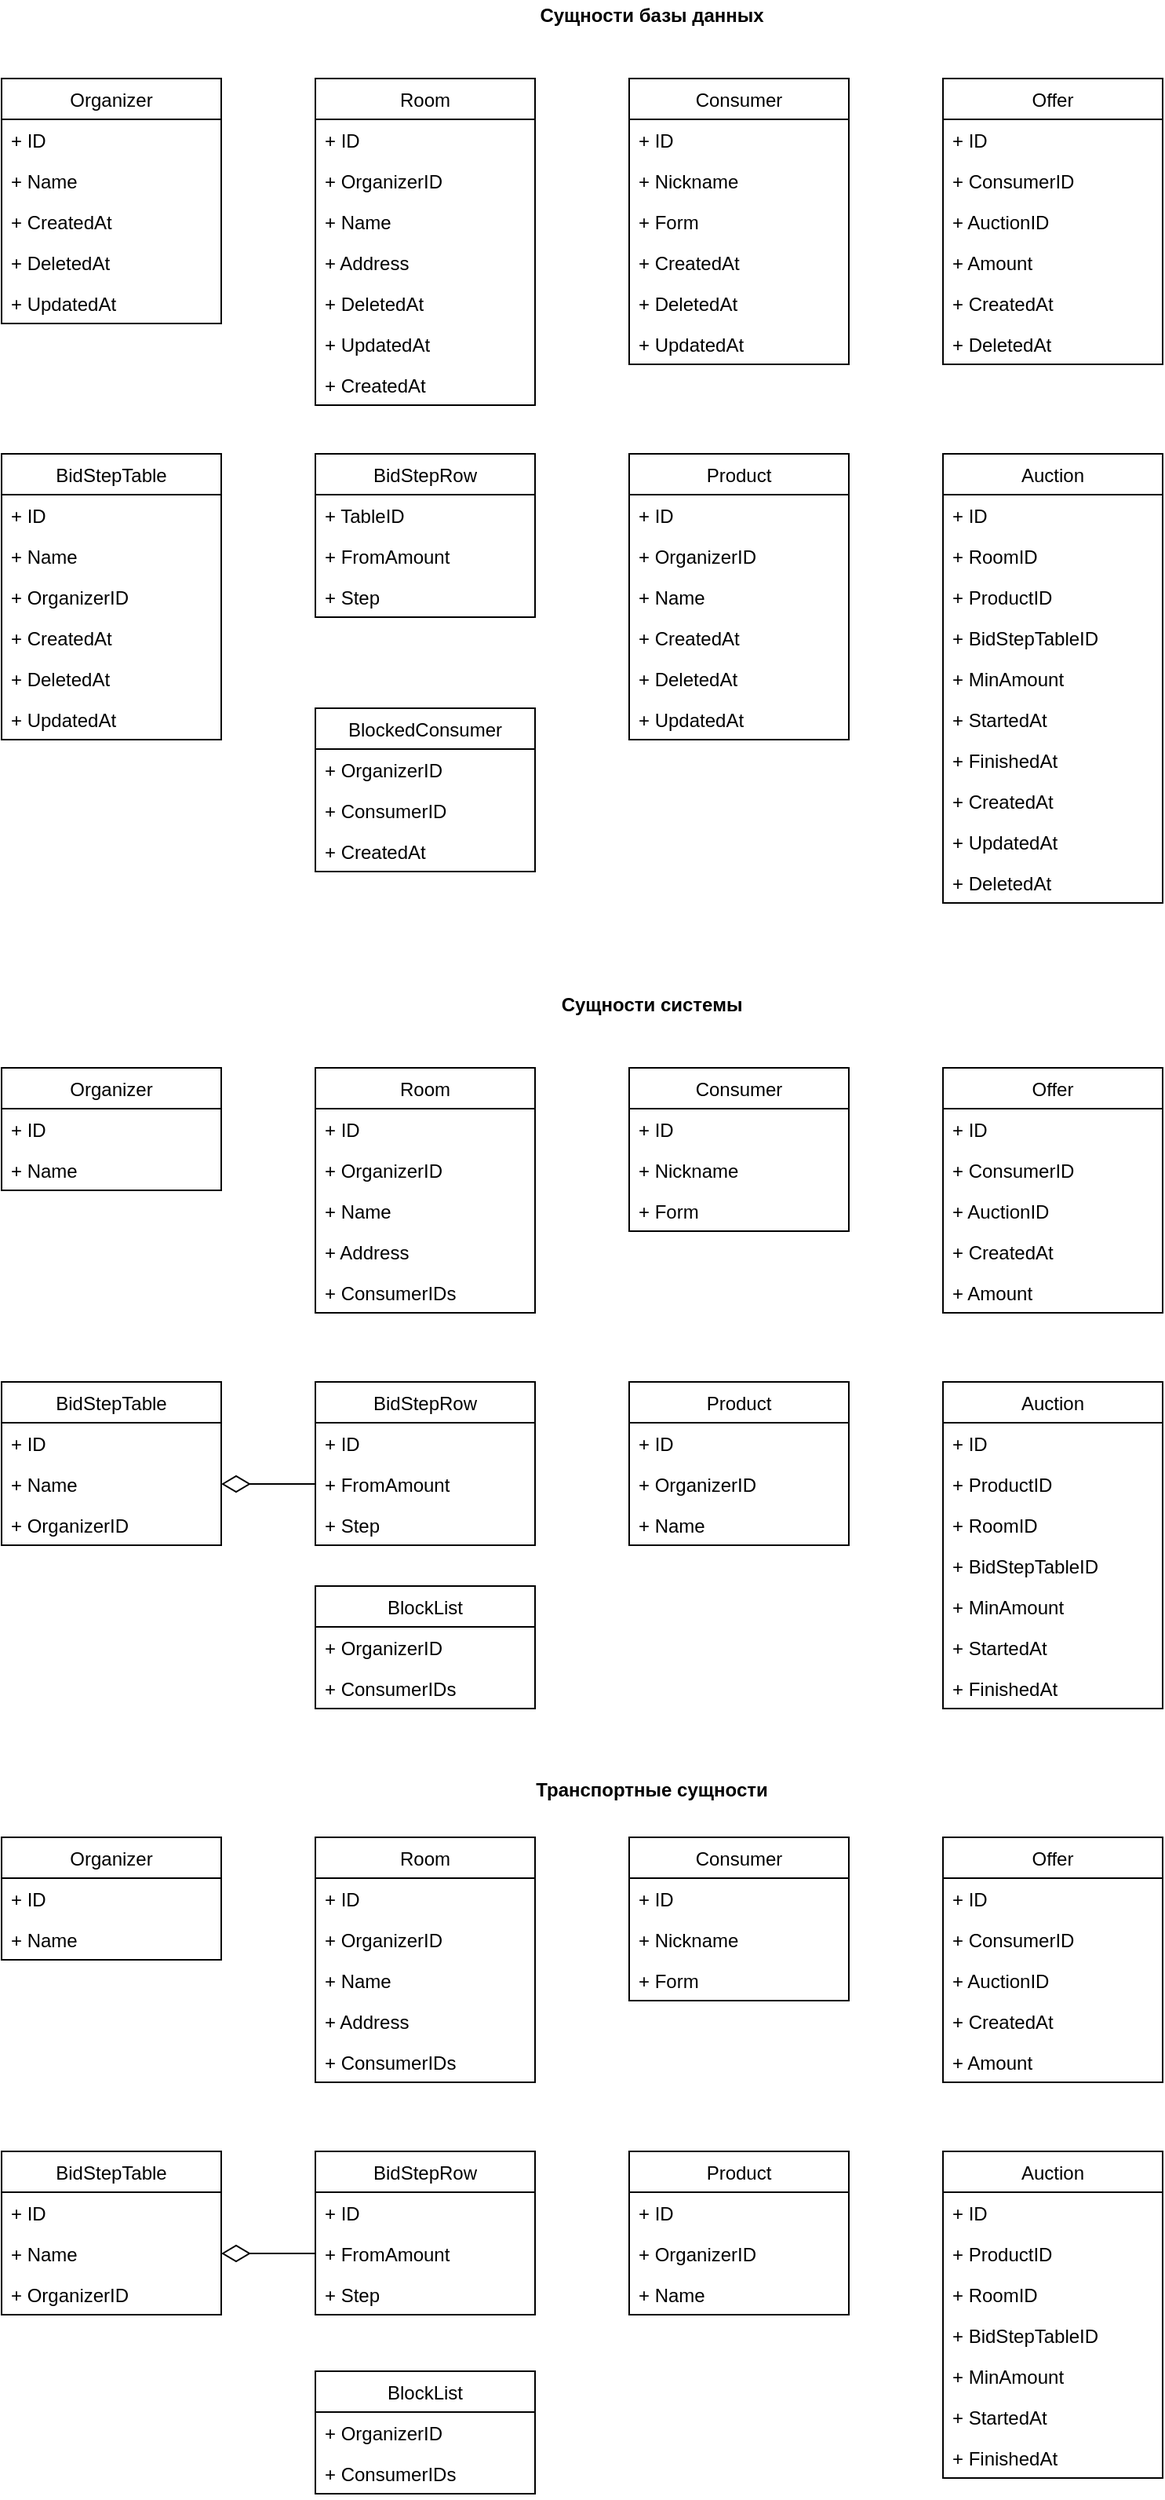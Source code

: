 <mxfile version="18.1.2" type="device"><diagram id="UkRn1mo4y2CL0mDrjCjc" name="Page-1"><mxGraphModel dx="1629" dy="706" grid="1" gridSize="10" guides="1" tooltips="1" connect="1" arrows="1" fold="1" page="1" pageScale="1" pageWidth="827" pageHeight="1169" math="0" shadow="0"><root><mxCell id="0"/><mxCell id="1" parent="0"/><mxCell id="m401sGDuxx9GTcggJVIY-2" value="&lt;b&gt;Cущности базы данных&lt;/b&gt;" style="text;html=1;align=center;verticalAlign=middle;resizable=0;points=[];autosize=1;strokeColor=none;fillColor=none;" parent="1" vertex="1"><mxGeometry x="334" y="30" width="160" height="20" as="geometry"/></mxCell><mxCell id="m401sGDuxx9GTcggJVIY-3" value="Organizer" style="swimlane;fontStyle=0;childLayout=stackLayout;horizontal=1;startSize=26;fillColor=none;horizontalStack=0;resizeParent=1;resizeParentMax=0;resizeLast=0;collapsible=1;marginBottom=0;" parent="1" vertex="1"><mxGeometry y="80" width="140" height="156" as="geometry"/></mxCell><mxCell id="m401sGDuxx9GTcggJVIY-4" value="+ ID" style="text;strokeColor=none;fillColor=none;align=left;verticalAlign=top;spacingLeft=4;spacingRight=4;overflow=hidden;rotatable=0;points=[[0,0.5],[1,0.5]];portConstraint=eastwest;" parent="m401sGDuxx9GTcggJVIY-3" vertex="1"><mxGeometry y="26" width="140" height="26" as="geometry"/></mxCell><mxCell id="m401sGDuxx9GTcggJVIY-7" value="+ Name" style="text;strokeColor=none;fillColor=none;align=left;verticalAlign=top;spacingLeft=4;spacingRight=4;overflow=hidden;rotatable=0;points=[[0,0.5],[1,0.5]];portConstraint=eastwest;" parent="m401sGDuxx9GTcggJVIY-3" vertex="1"><mxGeometry y="52" width="140" height="26" as="geometry"/></mxCell><mxCell id="A2chF_7JH3vpZVXZGmx--12" value="+ CreatedAt" style="text;strokeColor=none;fillColor=none;align=left;verticalAlign=top;spacingLeft=4;spacingRight=4;overflow=hidden;rotatable=0;points=[[0,0.5],[1,0.5]];portConstraint=eastwest;" parent="m401sGDuxx9GTcggJVIY-3" vertex="1"><mxGeometry y="78" width="140" height="26" as="geometry"/></mxCell><mxCell id="A2chF_7JH3vpZVXZGmx--14" value="+ DeletedAt" style="text;strokeColor=none;fillColor=none;align=left;verticalAlign=top;spacingLeft=4;spacingRight=4;overflow=hidden;rotatable=0;points=[[0,0.5],[1,0.5]];portConstraint=eastwest;" parent="m401sGDuxx9GTcggJVIY-3" vertex="1"><mxGeometry y="104" width="140" height="26" as="geometry"/></mxCell><mxCell id="A2chF_7JH3vpZVXZGmx--13" value="+ UpdatedAt" style="text;strokeColor=none;fillColor=none;align=left;verticalAlign=top;spacingLeft=4;spacingRight=4;overflow=hidden;rotatable=0;points=[[0,0.5],[1,0.5]];portConstraint=eastwest;" parent="m401sGDuxx9GTcggJVIY-3" vertex="1"><mxGeometry y="130" width="140" height="26" as="geometry"/></mxCell><mxCell id="m401sGDuxx9GTcggJVIY-8" value="Room" style="swimlane;fontStyle=0;childLayout=stackLayout;horizontal=1;startSize=26;fillColor=none;horizontalStack=0;resizeParent=1;resizeParentMax=0;resizeLast=0;collapsible=1;marginBottom=0;" parent="1" vertex="1"><mxGeometry x="200" y="80" width="140" height="208" as="geometry"/></mxCell><mxCell id="m401sGDuxx9GTcggJVIY-9" value="+ ID" style="text;strokeColor=none;fillColor=none;align=left;verticalAlign=top;spacingLeft=4;spacingRight=4;overflow=hidden;rotatable=0;points=[[0,0.5],[1,0.5]];portConstraint=eastwest;" parent="m401sGDuxx9GTcggJVIY-8" vertex="1"><mxGeometry y="26" width="140" height="26" as="geometry"/></mxCell><mxCell id="EMfm5zw3j1zz_-ux1l1t-84" value="+ OrganizerID" style="text;strokeColor=none;fillColor=none;align=left;verticalAlign=top;spacingLeft=4;spacingRight=4;overflow=hidden;rotatable=0;points=[[0,0.5],[1,0.5]];portConstraint=eastwest;" parent="m401sGDuxx9GTcggJVIY-8" vertex="1"><mxGeometry y="52" width="140" height="26" as="geometry"/></mxCell><mxCell id="m401sGDuxx9GTcggJVIY-10" value="+ Name" style="text;strokeColor=none;fillColor=none;align=left;verticalAlign=top;spacingLeft=4;spacingRight=4;overflow=hidden;rotatable=0;points=[[0,0.5],[1,0.5]];portConstraint=eastwest;" parent="m401sGDuxx9GTcggJVIY-8" vertex="1"><mxGeometry y="78" width="140" height="26" as="geometry"/></mxCell><mxCell id="m401sGDuxx9GTcggJVIY-11" value="+ Address" style="text;strokeColor=none;fillColor=none;align=left;verticalAlign=top;spacingLeft=4;spacingRight=4;overflow=hidden;rotatable=0;points=[[0,0.5],[1,0.5]];portConstraint=eastwest;" parent="m401sGDuxx9GTcggJVIY-8" vertex="1"><mxGeometry y="104" width="140" height="26" as="geometry"/></mxCell><mxCell id="A2chF_7JH3vpZVXZGmx--17" value="+ DeletedAt" style="text;strokeColor=none;fillColor=none;align=left;verticalAlign=top;spacingLeft=4;spacingRight=4;overflow=hidden;rotatable=0;points=[[0,0.5],[1,0.5]];portConstraint=eastwest;" parent="m401sGDuxx9GTcggJVIY-8" vertex="1"><mxGeometry y="130" width="140" height="26" as="geometry"/></mxCell><mxCell id="A2chF_7JH3vpZVXZGmx--16" value="+ UpdatedAt" style="text;strokeColor=none;fillColor=none;align=left;verticalAlign=top;spacingLeft=4;spacingRight=4;overflow=hidden;rotatable=0;points=[[0,0.5],[1,0.5]];portConstraint=eastwest;" parent="m401sGDuxx9GTcggJVIY-8" vertex="1"><mxGeometry y="156" width="140" height="26" as="geometry"/></mxCell><mxCell id="A2chF_7JH3vpZVXZGmx--15" value="+ CreatedAt" style="text;strokeColor=none;fillColor=none;align=left;verticalAlign=top;spacingLeft=4;spacingRight=4;overflow=hidden;rotatable=0;points=[[0,0.5],[1,0.5]];portConstraint=eastwest;" parent="m401sGDuxx9GTcggJVIY-8" vertex="1"><mxGeometry y="182" width="140" height="26" as="geometry"/></mxCell><mxCell id="m401sGDuxx9GTcggJVIY-13" value="Consumer" style="swimlane;fontStyle=0;childLayout=stackLayout;horizontal=1;startSize=26;fillColor=none;horizontalStack=0;resizeParent=1;resizeParentMax=0;resizeLast=0;collapsible=1;marginBottom=0;" parent="1" vertex="1"><mxGeometry x="400" y="80" width="140" height="182" as="geometry"/></mxCell><mxCell id="m401sGDuxx9GTcggJVIY-14" value="+ ID" style="text;strokeColor=none;fillColor=none;align=left;verticalAlign=top;spacingLeft=4;spacingRight=4;overflow=hidden;rotatable=0;points=[[0,0.5],[1,0.5]];portConstraint=eastwest;" parent="m401sGDuxx9GTcggJVIY-13" vertex="1"><mxGeometry y="26" width="140" height="26" as="geometry"/></mxCell><mxCell id="m401sGDuxx9GTcggJVIY-15" value="+ Nickname" style="text;strokeColor=none;fillColor=none;align=left;verticalAlign=top;spacingLeft=4;spacingRight=4;overflow=hidden;rotatable=0;points=[[0,0.5],[1,0.5]];portConstraint=eastwest;" parent="m401sGDuxx9GTcggJVIY-13" vertex="1"><mxGeometry y="52" width="140" height="26" as="geometry"/></mxCell><mxCell id="m401sGDuxx9GTcggJVIY-16" value="+ Form" style="text;strokeColor=none;fillColor=none;align=left;verticalAlign=top;spacingLeft=4;spacingRight=4;overflow=hidden;rotatable=0;points=[[0,0.5],[1,0.5]];portConstraint=eastwest;" parent="m401sGDuxx9GTcggJVIY-13" vertex="1"><mxGeometry y="78" width="140" height="26" as="geometry"/></mxCell><mxCell id="A2chF_7JH3vpZVXZGmx--8" value="+ CreatedAt" style="text;strokeColor=none;fillColor=none;align=left;verticalAlign=top;spacingLeft=4;spacingRight=4;overflow=hidden;rotatable=0;points=[[0,0.5],[1,0.5]];portConstraint=eastwest;" parent="m401sGDuxx9GTcggJVIY-13" vertex="1"><mxGeometry y="104" width="140" height="26" as="geometry"/></mxCell><mxCell id="A2chF_7JH3vpZVXZGmx--10" value="+ DeletedAt" style="text;strokeColor=none;fillColor=none;align=left;verticalAlign=top;spacingLeft=4;spacingRight=4;overflow=hidden;rotatable=0;points=[[0,0.5],[1,0.5]];portConstraint=eastwest;" parent="m401sGDuxx9GTcggJVIY-13" vertex="1"><mxGeometry y="130" width="140" height="26" as="geometry"/></mxCell><mxCell id="A2chF_7JH3vpZVXZGmx--9" value="+ UpdatedAt" style="text;strokeColor=none;fillColor=none;align=left;verticalAlign=top;spacingLeft=4;spacingRight=4;overflow=hidden;rotatable=0;points=[[0,0.5],[1,0.5]];portConstraint=eastwest;" parent="m401sGDuxx9GTcggJVIY-13" vertex="1"><mxGeometry y="156" width="140" height="26" as="geometry"/></mxCell><mxCell id="m401sGDuxx9GTcggJVIY-19" value="Offer" style="swimlane;fontStyle=0;childLayout=stackLayout;horizontal=1;startSize=26;fillColor=none;horizontalStack=0;resizeParent=1;resizeParentMax=0;resizeLast=0;collapsible=1;marginBottom=0;" parent="1" vertex="1"><mxGeometry x="600" y="80" width="140" height="182" as="geometry"/></mxCell><mxCell id="m401sGDuxx9GTcggJVIY-20" value="+ ID" style="text;strokeColor=none;fillColor=none;align=left;verticalAlign=top;spacingLeft=4;spacingRight=4;overflow=hidden;rotatable=0;points=[[0,0.5],[1,0.5]];portConstraint=eastwest;" parent="m401sGDuxx9GTcggJVIY-19" vertex="1"><mxGeometry y="26" width="140" height="26" as="geometry"/></mxCell><mxCell id="m401sGDuxx9GTcggJVIY-21" value="+ ConsumerID" style="text;strokeColor=none;fillColor=none;align=left;verticalAlign=top;spacingLeft=4;spacingRight=4;overflow=hidden;rotatable=0;points=[[0,0.5],[1,0.5]];portConstraint=eastwest;" parent="m401sGDuxx9GTcggJVIY-19" vertex="1"><mxGeometry y="52" width="140" height="26" as="geometry"/></mxCell><mxCell id="m401sGDuxx9GTcggJVIY-22" value="+ AuctionID" style="text;strokeColor=none;fillColor=none;align=left;verticalAlign=top;spacingLeft=4;spacingRight=4;overflow=hidden;rotatable=0;points=[[0,0.5],[1,0.5]];portConstraint=eastwest;" parent="m401sGDuxx9GTcggJVIY-19" vertex="1"><mxGeometry y="78" width="140" height="26" as="geometry"/></mxCell><mxCell id="m401sGDuxx9GTcggJVIY-25" value="+ Amount" style="text;strokeColor=none;fillColor=none;align=left;verticalAlign=top;spacingLeft=4;spacingRight=4;overflow=hidden;rotatable=0;points=[[0,0.5],[1,0.5]];portConstraint=eastwest;" parent="m401sGDuxx9GTcggJVIY-19" vertex="1"><mxGeometry y="104" width="140" height="26" as="geometry"/></mxCell><mxCell id="m401sGDuxx9GTcggJVIY-24" value="+ CreatedAt" style="text;strokeColor=none;fillColor=none;align=left;verticalAlign=top;spacingLeft=4;spacingRight=4;overflow=hidden;rotatable=0;points=[[0,0.5],[1,0.5]];portConstraint=eastwest;" parent="m401sGDuxx9GTcggJVIY-19" vertex="1"><mxGeometry y="130" width="140" height="26" as="geometry"/></mxCell><mxCell id="A2chF_7JH3vpZVXZGmx--11" value="+ DeletedAt" style="text;strokeColor=none;fillColor=none;align=left;verticalAlign=top;spacingLeft=4;spacingRight=4;overflow=hidden;rotatable=0;points=[[0,0.5],[1,0.5]];portConstraint=eastwest;" parent="m401sGDuxx9GTcggJVIY-19" vertex="1"><mxGeometry y="156" width="140" height="26" as="geometry"/></mxCell><mxCell id="m401sGDuxx9GTcggJVIY-26" value="BidStepTable" style="swimlane;fontStyle=0;childLayout=stackLayout;horizontal=1;startSize=26;fillColor=none;horizontalStack=0;resizeParent=1;resizeParentMax=0;resizeLast=0;collapsible=1;marginBottom=0;" parent="1" vertex="1"><mxGeometry y="319" width="140" height="182" as="geometry"/></mxCell><mxCell id="m401sGDuxx9GTcggJVIY-27" value="+ ID" style="text;strokeColor=none;fillColor=none;align=left;verticalAlign=top;spacingLeft=4;spacingRight=4;overflow=hidden;rotatable=0;points=[[0,0.5],[1,0.5]];portConstraint=eastwest;" parent="m401sGDuxx9GTcggJVIY-26" vertex="1"><mxGeometry y="26" width="140" height="26" as="geometry"/></mxCell><mxCell id="EMfm5zw3j1zz_-ux1l1t-85" value="+ Name" style="text;strokeColor=none;fillColor=none;align=left;verticalAlign=top;spacingLeft=4;spacingRight=4;overflow=hidden;rotatable=0;points=[[0,0.5],[1,0.5]];portConstraint=eastwest;" parent="m401sGDuxx9GTcggJVIY-26" vertex="1"><mxGeometry y="52" width="140" height="26" as="geometry"/></mxCell><mxCell id="m401sGDuxx9GTcggJVIY-28" value="+ OrganizerID" style="text;strokeColor=none;fillColor=none;align=left;verticalAlign=top;spacingLeft=4;spacingRight=4;overflow=hidden;rotatable=0;points=[[0,0.5],[1,0.5]];portConstraint=eastwest;" parent="m401sGDuxx9GTcggJVIY-26" vertex="1"><mxGeometry y="78" width="140" height="26" as="geometry"/></mxCell><mxCell id="A2chF_7JH3vpZVXZGmx--5" value="+ CreatedAt" style="text;strokeColor=none;fillColor=none;align=left;verticalAlign=top;spacingLeft=4;spacingRight=4;overflow=hidden;rotatable=0;points=[[0,0.5],[1,0.5]];portConstraint=eastwest;" parent="m401sGDuxx9GTcggJVIY-26" vertex="1"><mxGeometry y="104" width="140" height="26" as="geometry"/></mxCell><mxCell id="A2chF_7JH3vpZVXZGmx--7" value="+ DeletedAt" style="text;strokeColor=none;fillColor=none;align=left;verticalAlign=top;spacingLeft=4;spacingRight=4;overflow=hidden;rotatable=0;points=[[0,0.5],[1,0.5]];portConstraint=eastwest;" parent="m401sGDuxx9GTcggJVIY-26" vertex="1"><mxGeometry y="130" width="140" height="26" as="geometry"/></mxCell><mxCell id="A2chF_7JH3vpZVXZGmx--6" value="+ UpdatedAt" style="text;strokeColor=none;fillColor=none;align=left;verticalAlign=top;spacingLeft=4;spacingRight=4;overflow=hidden;rotatable=0;points=[[0,0.5],[1,0.5]];portConstraint=eastwest;" parent="m401sGDuxx9GTcggJVIY-26" vertex="1"><mxGeometry y="156" width="140" height="26" as="geometry"/></mxCell><mxCell id="m401sGDuxx9GTcggJVIY-32" value="BidStepRow" style="swimlane;fontStyle=0;childLayout=stackLayout;horizontal=1;startSize=26;fillColor=none;horizontalStack=0;resizeParent=1;resizeParentMax=0;resizeLast=0;collapsible=1;marginBottom=0;" parent="1" vertex="1"><mxGeometry x="200" y="319" width="140" height="104" as="geometry"/></mxCell><mxCell id="m401sGDuxx9GTcggJVIY-34" value="+ TableID" style="text;strokeColor=none;fillColor=none;align=left;verticalAlign=top;spacingLeft=4;spacingRight=4;overflow=hidden;rotatable=0;points=[[0,0.5],[1,0.5]];portConstraint=eastwest;" parent="m401sGDuxx9GTcggJVIY-32" vertex="1"><mxGeometry y="26" width="140" height="26" as="geometry"/></mxCell><mxCell id="m401sGDuxx9GTcggJVIY-35" value="+ FromAmount" style="text;strokeColor=none;fillColor=none;align=left;verticalAlign=top;spacingLeft=4;spacingRight=4;overflow=hidden;rotatable=0;points=[[0,0.5],[1,0.5]];portConstraint=eastwest;" parent="m401sGDuxx9GTcggJVIY-32" vertex="1"><mxGeometry y="52" width="140" height="26" as="geometry"/></mxCell><mxCell id="m401sGDuxx9GTcggJVIY-37" value="+ Step" style="text;strokeColor=none;fillColor=none;align=left;verticalAlign=top;spacingLeft=4;spacingRight=4;overflow=hidden;rotatable=0;points=[[0,0.5],[1,0.5]];portConstraint=eastwest;" parent="m401sGDuxx9GTcggJVIY-32" vertex="1"><mxGeometry y="78" width="140" height="26" as="geometry"/></mxCell><mxCell id="m401sGDuxx9GTcggJVIY-38" value="Product" style="swimlane;fontStyle=0;childLayout=stackLayout;horizontal=1;startSize=26;fillColor=none;horizontalStack=0;resizeParent=1;resizeParentMax=0;resizeLast=0;collapsible=1;marginBottom=0;" parent="1" vertex="1"><mxGeometry x="400" y="319" width="140" height="182" as="geometry"/></mxCell><mxCell id="m401sGDuxx9GTcggJVIY-39" value="+ ID" style="text;strokeColor=none;fillColor=none;align=left;verticalAlign=top;spacingLeft=4;spacingRight=4;overflow=hidden;rotatable=0;points=[[0,0.5],[1,0.5]];portConstraint=eastwest;" parent="m401sGDuxx9GTcggJVIY-38" vertex="1"><mxGeometry y="26" width="140" height="26" as="geometry"/></mxCell><mxCell id="m401sGDuxx9GTcggJVIY-40" value="+ OrganizerID" style="text;strokeColor=none;fillColor=none;align=left;verticalAlign=top;spacingLeft=4;spacingRight=4;overflow=hidden;rotatable=0;points=[[0,0.5],[1,0.5]];portConstraint=eastwest;" parent="m401sGDuxx9GTcggJVIY-38" vertex="1"><mxGeometry y="52" width="140" height="26" as="geometry"/></mxCell><mxCell id="m401sGDuxx9GTcggJVIY-41" value="+ Name" style="text;strokeColor=none;fillColor=none;align=left;verticalAlign=top;spacingLeft=4;spacingRight=4;overflow=hidden;rotatable=0;points=[[0,0.5],[1,0.5]];portConstraint=eastwest;" parent="m401sGDuxx9GTcggJVIY-38" vertex="1"><mxGeometry y="78" width="140" height="26" as="geometry"/></mxCell><mxCell id="A2chF_7JH3vpZVXZGmx--18" value="+ CreatedAt" style="text;strokeColor=none;fillColor=none;align=left;verticalAlign=top;spacingLeft=4;spacingRight=4;overflow=hidden;rotatable=0;points=[[0,0.5],[1,0.5]];portConstraint=eastwest;" parent="m401sGDuxx9GTcggJVIY-38" vertex="1"><mxGeometry y="104" width="140" height="26" as="geometry"/></mxCell><mxCell id="A2chF_7JH3vpZVXZGmx--20" value="+ DeletedAt" style="text;strokeColor=none;fillColor=none;align=left;verticalAlign=top;spacingLeft=4;spacingRight=4;overflow=hidden;rotatable=0;points=[[0,0.5],[1,0.5]];portConstraint=eastwest;" parent="m401sGDuxx9GTcggJVIY-38" vertex="1"><mxGeometry y="130" width="140" height="26" as="geometry"/></mxCell><mxCell id="A2chF_7JH3vpZVXZGmx--19" value="+ UpdatedAt" style="text;strokeColor=none;fillColor=none;align=left;verticalAlign=top;spacingLeft=4;spacingRight=4;overflow=hidden;rotatable=0;points=[[0,0.5],[1,0.5]];portConstraint=eastwest;" parent="m401sGDuxx9GTcggJVIY-38" vertex="1"><mxGeometry y="156" width="140" height="26" as="geometry"/></mxCell><mxCell id="m401sGDuxx9GTcggJVIY-44" value="Auction" style="swimlane;fontStyle=0;childLayout=stackLayout;horizontal=1;startSize=26;fillColor=none;horizontalStack=0;resizeParent=1;resizeParentMax=0;resizeLast=0;collapsible=1;marginBottom=0;" parent="1" vertex="1"><mxGeometry x="600" y="319" width="140" height="286" as="geometry"/></mxCell><mxCell id="m401sGDuxx9GTcggJVIY-45" value="+ ID" style="text;strokeColor=none;fillColor=none;align=left;verticalAlign=top;spacingLeft=4;spacingRight=4;overflow=hidden;rotatable=0;points=[[0,0.5],[1,0.5]];portConstraint=eastwest;" parent="m401sGDuxx9GTcggJVIY-44" vertex="1"><mxGeometry y="26" width="140" height="26" as="geometry"/></mxCell><mxCell id="m401sGDuxx9GTcggJVIY-48" value="+ RoomID" style="text;strokeColor=none;fillColor=none;align=left;verticalAlign=top;spacingLeft=4;spacingRight=4;overflow=hidden;rotatable=0;points=[[0,0.5],[1,0.5]];portConstraint=eastwest;" parent="m401sGDuxx9GTcggJVIY-44" vertex="1"><mxGeometry y="52" width="140" height="26" as="geometry"/></mxCell><mxCell id="m401sGDuxx9GTcggJVIY-46" value="+ ProductID" style="text;strokeColor=none;fillColor=none;align=left;verticalAlign=top;spacingLeft=4;spacingRight=4;overflow=hidden;rotatable=0;points=[[0,0.5],[1,0.5]];portConstraint=eastwest;" parent="m401sGDuxx9GTcggJVIY-44" vertex="1"><mxGeometry y="78" width="140" height="26" as="geometry"/></mxCell><mxCell id="m401sGDuxx9GTcggJVIY-49" value="+ BidStepTableID" style="text;strokeColor=none;fillColor=none;align=left;verticalAlign=top;spacingLeft=4;spacingRight=4;overflow=hidden;rotatable=0;points=[[0,0.5],[1,0.5]];portConstraint=eastwest;" parent="m401sGDuxx9GTcggJVIY-44" vertex="1"><mxGeometry y="104" width="140" height="26" as="geometry"/></mxCell><mxCell id="m401sGDuxx9GTcggJVIY-47" value="+ MinAmount" style="text;strokeColor=none;fillColor=none;align=left;verticalAlign=top;spacingLeft=4;spacingRight=4;overflow=hidden;rotatable=0;points=[[0,0.5],[1,0.5]];portConstraint=eastwest;" parent="m401sGDuxx9GTcggJVIY-44" vertex="1"><mxGeometry y="130" width="140" height="26" as="geometry"/></mxCell><mxCell id="m401sGDuxx9GTcggJVIY-51" value="+ StartedAt" style="text;strokeColor=none;fillColor=none;align=left;verticalAlign=top;spacingLeft=4;spacingRight=4;overflow=hidden;rotatable=0;points=[[0,0.5],[1,0.5]];portConstraint=eastwest;" parent="m401sGDuxx9GTcggJVIY-44" vertex="1"><mxGeometry y="156" width="140" height="26" as="geometry"/></mxCell><mxCell id="m401sGDuxx9GTcggJVIY-50" value="+ FinishedAt" style="text;strokeColor=none;fillColor=none;align=left;verticalAlign=top;spacingLeft=4;spacingRight=4;overflow=hidden;rotatable=0;points=[[0,0.5],[1,0.5]];portConstraint=eastwest;" parent="m401sGDuxx9GTcggJVIY-44" vertex="1"><mxGeometry y="182" width="140" height="26" as="geometry"/></mxCell><mxCell id="A2chF_7JH3vpZVXZGmx--1" value="+ CreatedAt" style="text;strokeColor=none;fillColor=none;align=left;verticalAlign=top;spacingLeft=4;spacingRight=4;overflow=hidden;rotatable=0;points=[[0,0.5],[1,0.5]];portConstraint=eastwest;" parent="m401sGDuxx9GTcggJVIY-44" vertex="1"><mxGeometry y="208" width="140" height="26" as="geometry"/></mxCell><mxCell id="A2chF_7JH3vpZVXZGmx--2" value="+ UpdatedAt" style="text;strokeColor=none;fillColor=none;align=left;verticalAlign=top;spacingLeft=4;spacingRight=4;overflow=hidden;rotatable=0;points=[[0,0.5],[1,0.5]];portConstraint=eastwest;" parent="m401sGDuxx9GTcggJVIY-44" vertex="1"><mxGeometry y="234" width="140" height="26" as="geometry"/></mxCell><mxCell id="A2chF_7JH3vpZVXZGmx--4" value="+ DeletedAt" style="text;strokeColor=none;fillColor=none;align=left;verticalAlign=top;spacingLeft=4;spacingRight=4;overflow=hidden;rotatable=0;points=[[0,0.5],[1,0.5]];portConstraint=eastwest;" parent="m401sGDuxx9GTcggJVIY-44" vertex="1"><mxGeometry y="260" width="140" height="26" as="geometry"/></mxCell><mxCell id="m401sGDuxx9GTcggJVIY-52" value="&lt;b&gt;Cущности системы&lt;/b&gt;" style="text;html=1;align=center;verticalAlign=middle;resizable=0;points=[];autosize=1;strokeColor=none;fillColor=none;" parent="1" vertex="1"><mxGeometry x="349" y="660" width="130" height="20" as="geometry"/></mxCell><mxCell id="m401sGDuxx9GTcggJVIY-53" value="Organizer" style="swimlane;fontStyle=0;childLayout=stackLayout;horizontal=1;startSize=26;fillColor=none;horizontalStack=0;resizeParent=1;resizeParentMax=0;resizeLast=0;collapsible=1;marginBottom=0;" parent="1" vertex="1"><mxGeometry y="710" width="140" height="78" as="geometry"/></mxCell><mxCell id="m401sGDuxx9GTcggJVIY-54" value="+ ID" style="text;strokeColor=none;fillColor=none;align=left;verticalAlign=top;spacingLeft=4;spacingRight=4;overflow=hidden;rotatable=0;points=[[0,0.5],[1,0.5]];portConstraint=eastwest;" parent="m401sGDuxx9GTcggJVIY-53" vertex="1"><mxGeometry y="26" width="140" height="26" as="geometry"/></mxCell><mxCell id="m401sGDuxx9GTcggJVIY-55" value="+ Name" style="text;strokeColor=none;fillColor=none;align=left;verticalAlign=top;spacingLeft=4;spacingRight=4;overflow=hidden;rotatable=0;points=[[0,0.5],[1,0.5]];portConstraint=eastwest;" parent="m401sGDuxx9GTcggJVIY-53" vertex="1"><mxGeometry y="52" width="140" height="26" as="geometry"/></mxCell><mxCell id="m401sGDuxx9GTcggJVIY-56" value="Room" style="swimlane;fontStyle=0;childLayout=stackLayout;horizontal=1;startSize=26;fillColor=none;horizontalStack=0;resizeParent=1;resizeParentMax=0;resizeLast=0;collapsible=1;marginBottom=0;" parent="1" vertex="1"><mxGeometry x="200" y="710" width="140" height="156" as="geometry"/></mxCell><mxCell id="m401sGDuxx9GTcggJVIY-57" value="+ ID" style="text;strokeColor=none;fillColor=none;align=left;verticalAlign=top;spacingLeft=4;spacingRight=4;overflow=hidden;rotatable=0;points=[[0,0.5],[1,0.5]];portConstraint=eastwest;" parent="m401sGDuxx9GTcggJVIY-56" vertex="1"><mxGeometry y="26" width="140" height="26" as="geometry"/></mxCell><mxCell id="EMfm5zw3j1zz_-ux1l1t-2" value="+ OrganizerID" style="text;strokeColor=none;fillColor=none;align=left;verticalAlign=top;spacingLeft=4;spacingRight=4;overflow=hidden;rotatable=0;points=[[0,0.5],[1,0.5]];portConstraint=eastwest;" parent="m401sGDuxx9GTcggJVIY-56" vertex="1"><mxGeometry y="52" width="140" height="26" as="geometry"/></mxCell><mxCell id="m401sGDuxx9GTcggJVIY-58" value="+ Name" style="text;strokeColor=none;fillColor=none;align=left;verticalAlign=top;spacingLeft=4;spacingRight=4;overflow=hidden;rotatable=0;points=[[0,0.5],[1,0.5]];portConstraint=eastwest;" parent="m401sGDuxx9GTcggJVIY-56" vertex="1"><mxGeometry y="78" width="140" height="26" as="geometry"/></mxCell><mxCell id="m401sGDuxx9GTcggJVIY-59" value="+ Address" style="text;strokeColor=none;fillColor=none;align=left;verticalAlign=top;spacingLeft=4;spacingRight=4;overflow=hidden;rotatable=0;points=[[0,0.5],[1,0.5]];portConstraint=eastwest;" parent="m401sGDuxx9GTcggJVIY-56" vertex="1"><mxGeometry y="104" width="140" height="26" as="geometry"/></mxCell><mxCell id="EMfm5zw3j1zz_-ux1l1t-3" value="+ ConsumerIDs" style="text;strokeColor=none;fillColor=none;align=left;verticalAlign=top;spacingLeft=4;spacingRight=4;overflow=hidden;rotatable=0;points=[[0,0.5],[1,0.5]];portConstraint=eastwest;" parent="m401sGDuxx9GTcggJVIY-56" vertex="1"><mxGeometry y="130" width="140" height="26" as="geometry"/></mxCell><mxCell id="m401sGDuxx9GTcggJVIY-61" value="Consumer" style="swimlane;fontStyle=0;childLayout=stackLayout;horizontal=1;startSize=26;fillColor=none;horizontalStack=0;resizeParent=1;resizeParentMax=0;resizeLast=0;collapsible=1;marginBottom=0;" parent="1" vertex="1"><mxGeometry x="400" y="710" width="140" height="104" as="geometry"/></mxCell><mxCell id="m401sGDuxx9GTcggJVIY-62" value="+ ID" style="text;strokeColor=none;fillColor=none;align=left;verticalAlign=top;spacingLeft=4;spacingRight=4;overflow=hidden;rotatable=0;points=[[0,0.5],[1,0.5]];portConstraint=eastwest;" parent="m401sGDuxx9GTcggJVIY-61" vertex="1"><mxGeometry y="26" width="140" height="26" as="geometry"/></mxCell><mxCell id="m401sGDuxx9GTcggJVIY-63" value="+ Nickname" style="text;strokeColor=none;fillColor=none;align=left;verticalAlign=top;spacingLeft=4;spacingRight=4;overflow=hidden;rotatable=0;points=[[0,0.5],[1,0.5]];portConstraint=eastwest;" parent="m401sGDuxx9GTcggJVIY-61" vertex="1"><mxGeometry y="52" width="140" height="26" as="geometry"/></mxCell><mxCell id="m401sGDuxx9GTcggJVIY-64" value="+ Form" style="text;strokeColor=none;fillColor=none;align=left;verticalAlign=top;spacingLeft=4;spacingRight=4;overflow=hidden;rotatable=0;points=[[0,0.5],[1,0.5]];portConstraint=eastwest;" parent="m401sGDuxx9GTcggJVIY-61" vertex="1"><mxGeometry y="78" width="140" height="26" as="geometry"/></mxCell><mxCell id="m401sGDuxx9GTcggJVIY-67" value="Offer" style="swimlane;fontStyle=0;childLayout=stackLayout;horizontal=1;startSize=26;fillColor=none;horizontalStack=0;resizeParent=1;resizeParentMax=0;resizeLast=0;collapsible=1;marginBottom=0;" parent="1" vertex="1"><mxGeometry x="600" y="710" width="140" height="156" as="geometry"/></mxCell><mxCell id="m401sGDuxx9GTcggJVIY-68" value="+ ID" style="text;strokeColor=none;fillColor=none;align=left;verticalAlign=top;spacingLeft=4;spacingRight=4;overflow=hidden;rotatable=0;points=[[0,0.5],[1,0.5]];portConstraint=eastwest;" parent="m401sGDuxx9GTcggJVIY-67" vertex="1"><mxGeometry y="26" width="140" height="26" as="geometry"/></mxCell><mxCell id="m401sGDuxx9GTcggJVIY-69" value="+ ConsumerID" style="text;strokeColor=none;fillColor=none;align=left;verticalAlign=top;spacingLeft=4;spacingRight=4;overflow=hidden;rotatable=0;points=[[0,0.5],[1,0.5]];portConstraint=eastwest;" parent="m401sGDuxx9GTcggJVIY-67" vertex="1"><mxGeometry y="52" width="140" height="26" as="geometry"/></mxCell><mxCell id="m401sGDuxx9GTcggJVIY-70" value="+ AuctionID" style="text;strokeColor=none;fillColor=none;align=left;verticalAlign=top;spacingLeft=4;spacingRight=4;overflow=hidden;rotatable=0;points=[[0,0.5],[1,0.5]];portConstraint=eastwest;" parent="m401sGDuxx9GTcggJVIY-67" vertex="1"><mxGeometry y="78" width="140" height="26" as="geometry"/></mxCell><mxCell id="m401sGDuxx9GTcggJVIY-71" value="+ CreatedAt" style="text;strokeColor=none;fillColor=none;align=left;verticalAlign=top;spacingLeft=4;spacingRight=4;overflow=hidden;rotatable=0;points=[[0,0.5],[1,0.5]];portConstraint=eastwest;" parent="m401sGDuxx9GTcggJVIY-67" vertex="1"><mxGeometry y="104" width="140" height="26" as="geometry"/></mxCell><mxCell id="m401sGDuxx9GTcggJVIY-72" value="+ Amount" style="text;strokeColor=none;fillColor=none;align=left;verticalAlign=top;spacingLeft=4;spacingRight=4;overflow=hidden;rotatable=0;points=[[0,0.5],[1,0.5]];portConstraint=eastwest;" parent="m401sGDuxx9GTcggJVIY-67" vertex="1"><mxGeometry y="130" width="140" height="26" as="geometry"/></mxCell><mxCell id="m401sGDuxx9GTcggJVIY-73" value="BidStepTable" style="swimlane;fontStyle=0;childLayout=stackLayout;horizontal=1;startSize=26;fillColor=none;horizontalStack=0;resizeParent=1;resizeParentMax=0;resizeLast=0;collapsible=1;marginBottom=0;" parent="1" vertex="1"><mxGeometry y="910" width="140" height="104" as="geometry"/></mxCell><mxCell id="m401sGDuxx9GTcggJVIY-74" value="+ ID" style="text;strokeColor=none;fillColor=none;align=left;verticalAlign=top;spacingLeft=4;spacingRight=4;overflow=hidden;rotatable=0;points=[[0,0.5],[1,0.5]];portConstraint=eastwest;" parent="m401sGDuxx9GTcggJVIY-73" vertex="1"><mxGeometry y="26" width="140" height="26" as="geometry"/></mxCell><mxCell id="EMfm5zw3j1zz_-ux1l1t-1" value="+ Name" style="text;strokeColor=none;fillColor=none;align=left;verticalAlign=top;spacingLeft=4;spacingRight=4;overflow=hidden;rotatable=0;points=[[0,0.5],[1,0.5]];portConstraint=eastwest;" parent="m401sGDuxx9GTcggJVIY-73" vertex="1"><mxGeometry y="52" width="140" height="26" as="geometry"/></mxCell><mxCell id="m401sGDuxx9GTcggJVIY-75" value="+ OrganizerID" style="text;strokeColor=none;fillColor=none;align=left;verticalAlign=top;spacingLeft=4;spacingRight=4;overflow=hidden;rotatable=0;points=[[0,0.5],[1,0.5]];portConstraint=eastwest;" parent="m401sGDuxx9GTcggJVIY-73" vertex="1"><mxGeometry y="78" width="140" height="26" as="geometry"/></mxCell><mxCell id="m401sGDuxx9GTcggJVIY-76" value="BidStepRow" style="swimlane;fontStyle=0;childLayout=stackLayout;horizontal=1;startSize=26;fillColor=none;horizontalStack=0;resizeParent=1;resizeParentMax=0;resizeLast=0;collapsible=1;marginBottom=0;" parent="1" vertex="1"><mxGeometry x="200" y="910" width="140" height="104" as="geometry"/></mxCell><mxCell id="m401sGDuxx9GTcggJVIY-77" value="+ ID" style="text;strokeColor=none;fillColor=none;align=left;verticalAlign=top;spacingLeft=4;spacingRight=4;overflow=hidden;rotatable=0;points=[[0,0.5],[1,0.5]];portConstraint=eastwest;" parent="m401sGDuxx9GTcggJVIY-76" vertex="1"><mxGeometry y="26" width="140" height="26" as="geometry"/></mxCell><mxCell id="m401sGDuxx9GTcggJVIY-79" value="+ FromAmount" style="text;strokeColor=none;fillColor=none;align=left;verticalAlign=top;spacingLeft=4;spacingRight=4;overflow=hidden;rotatable=0;points=[[0,0.5],[1,0.5]];portConstraint=eastwest;" parent="m401sGDuxx9GTcggJVIY-76" vertex="1"><mxGeometry y="52" width="140" height="26" as="geometry"/></mxCell><mxCell id="m401sGDuxx9GTcggJVIY-81" value="+ Step" style="text;strokeColor=none;fillColor=none;align=left;verticalAlign=top;spacingLeft=4;spacingRight=4;overflow=hidden;rotatable=0;points=[[0,0.5],[1,0.5]];portConstraint=eastwest;" parent="m401sGDuxx9GTcggJVIY-76" vertex="1"><mxGeometry y="78" width="140" height="26" as="geometry"/></mxCell><mxCell id="m401sGDuxx9GTcggJVIY-82" value="Product" style="swimlane;fontStyle=0;childLayout=stackLayout;horizontal=1;startSize=26;fillColor=none;horizontalStack=0;resizeParent=1;resizeParentMax=0;resizeLast=0;collapsible=1;marginBottom=0;" parent="1" vertex="1"><mxGeometry x="400" y="910" width="140" height="104" as="geometry"/></mxCell><mxCell id="m401sGDuxx9GTcggJVIY-83" value="+ ID" style="text;strokeColor=none;fillColor=none;align=left;verticalAlign=top;spacingLeft=4;spacingRight=4;overflow=hidden;rotatable=0;points=[[0,0.5],[1,0.5]];portConstraint=eastwest;" parent="m401sGDuxx9GTcggJVIY-82" vertex="1"><mxGeometry y="26" width="140" height="26" as="geometry"/></mxCell><mxCell id="m401sGDuxx9GTcggJVIY-84" value="+ OrganizerID" style="text;strokeColor=none;fillColor=none;align=left;verticalAlign=top;spacingLeft=4;spacingRight=4;overflow=hidden;rotatable=0;points=[[0,0.5],[1,0.5]];portConstraint=eastwest;" parent="m401sGDuxx9GTcggJVIY-82" vertex="1"><mxGeometry y="52" width="140" height="26" as="geometry"/></mxCell><mxCell id="m401sGDuxx9GTcggJVIY-85" value="+ Name" style="text;strokeColor=none;fillColor=none;align=left;verticalAlign=top;spacingLeft=4;spacingRight=4;overflow=hidden;rotatable=0;points=[[0,0.5],[1,0.5]];portConstraint=eastwest;" parent="m401sGDuxx9GTcggJVIY-82" vertex="1"><mxGeometry y="78" width="140" height="26" as="geometry"/></mxCell><mxCell id="m401sGDuxx9GTcggJVIY-86" value="Auction" style="swimlane;fontStyle=0;childLayout=stackLayout;horizontal=1;startSize=26;fillColor=none;horizontalStack=0;resizeParent=1;resizeParentMax=0;resizeLast=0;collapsible=1;marginBottom=0;" parent="1" vertex="1"><mxGeometry x="600" y="910" width="140" height="208" as="geometry"/></mxCell><mxCell id="m401sGDuxx9GTcggJVIY-87" value="+ ID" style="text;strokeColor=none;fillColor=none;align=left;verticalAlign=top;spacingLeft=4;spacingRight=4;overflow=hidden;rotatable=0;points=[[0,0.5],[1,0.5]];portConstraint=eastwest;" parent="m401sGDuxx9GTcggJVIY-86" vertex="1"><mxGeometry y="26" width="140" height="26" as="geometry"/></mxCell><mxCell id="m401sGDuxx9GTcggJVIY-88" value="+ ProductID" style="text;strokeColor=none;fillColor=none;align=left;verticalAlign=top;spacingLeft=4;spacingRight=4;overflow=hidden;rotatable=0;points=[[0,0.5],[1,0.5]];portConstraint=eastwest;" parent="m401sGDuxx9GTcggJVIY-86" vertex="1"><mxGeometry y="52" width="140" height="26" as="geometry"/></mxCell><mxCell id="m401sGDuxx9GTcggJVIY-89" value="+ RoomID" style="text;strokeColor=none;fillColor=none;align=left;verticalAlign=top;spacingLeft=4;spacingRight=4;overflow=hidden;rotatable=0;points=[[0,0.5],[1,0.5]];portConstraint=eastwest;" parent="m401sGDuxx9GTcggJVIY-86" vertex="1"><mxGeometry y="78" width="140" height="26" as="geometry"/></mxCell><mxCell id="m401sGDuxx9GTcggJVIY-90" value="+ BidStepTableID" style="text;strokeColor=none;fillColor=none;align=left;verticalAlign=top;spacingLeft=4;spacingRight=4;overflow=hidden;rotatable=0;points=[[0,0.5],[1,0.5]];portConstraint=eastwest;" parent="m401sGDuxx9GTcggJVIY-86" vertex="1"><mxGeometry y="104" width="140" height="26" as="geometry"/></mxCell><mxCell id="m401sGDuxx9GTcggJVIY-91" value="+ MinAmount" style="text;strokeColor=none;fillColor=none;align=left;verticalAlign=top;spacingLeft=4;spacingRight=4;overflow=hidden;rotatable=0;points=[[0,0.5],[1,0.5]];portConstraint=eastwest;" parent="m401sGDuxx9GTcggJVIY-86" vertex="1"><mxGeometry y="130" width="140" height="26" as="geometry"/></mxCell><mxCell id="m401sGDuxx9GTcggJVIY-92" value="+ StartedAt" style="text;strokeColor=none;fillColor=none;align=left;verticalAlign=top;spacingLeft=4;spacingRight=4;overflow=hidden;rotatable=0;points=[[0,0.5],[1,0.5]];portConstraint=eastwest;" parent="m401sGDuxx9GTcggJVIY-86" vertex="1"><mxGeometry y="156" width="140" height="26" as="geometry"/></mxCell><mxCell id="m401sGDuxx9GTcggJVIY-93" value="+ FinishedAt" style="text;strokeColor=none;fillColor=none;align=left;verticalAlign=top;spacingLeft=4;spacingRight=4;overflow=hidden;rotatable=0;points=[[0,0.5],[1,0.5]];portConstraint=eastwest;" parent="m401sGDuxx9GTcggJVIY-86" vertex="1"><mxGeometry y="182" width="140" height="26" as="geometry"/></mxCell><mxCell id="m401sGDuxx9GTcggJVIY-94" style="edgeStyle=orthogonalEdgeStyle;rounded=0;orthogonalLoop=1;jettySize=auto;html=1;endArrow=diamondThin;endFill=0;endSize=16;" parent="1" source="m401sGDuxx9GTcggJVIY-79" target="m401sGDuxx9GTcggJVIY-73" edge="1"><mxGeometry relative="1" as="geometry"><Array as="points"><mxPoint x="160" y="975"/><mxPoint x="160" y="975"/></Array></mxGeometry></mxCell><mxCell id="m401sGDuxx9GTcggJVIY-95" value="&lt;b&gt;Транспортные сущности&lt;/b&gt;" style="text;html=1;align=center;verticalAlign=middle;resizable=0;points=[];autosize=1;strokeColor=none;fillColor=none;" parent="1" vertex="1"><mxGeometry x="334" y="1160" width="160" height="20" as="geometry"/></mxCell><mxCell id="EMfm5zw3j1zz_-ux1l1t-44" value="Organizer" style="swimlane;fontStyle=0;childLayout=stackLayout;horizontal=1;startSize=26;fillColor=none;horizontalStack=0;resizeParent=1;resizeParentMax=0;resizeLast=0;collapsible=1;marginBottom=0;" parent="1" vertex="1"><mxGeometry y="1200" width="140" height="78" as="geometry"/></mxCell><mxCell id="EMfm5zw3j1zz_-ux1l1t-45" value="+ ID" style="text;strokeColor=none;fillColor=none;align=left;verticalAlign=top;spacingLeft=4;spacingRight=4;overflow=hidden;rotatable=0;points=[[0,0.5],[1,0.5]];portConstraint=eastwest;" parent="EMfm5zw3j1zz_-ux1l1t-44" vertex="1"><mxGeometry y="26" width="140" height="26" as="geometry"/></mxCell><mxCell id="EMfm5zw3j1zz_-ux1l1t-46" value="+ Name" style="text;strokeColor=none;fillColor=none;align=left;verticalAlign=top;spacingLeft=4;spacingRight=4;overflow=hidden;rotatable=0;points=[[0,0.5],[1,0.5]];portConstraint=eastwest;" parent="EMfm5zw3j1zz_-ux1l1t-44" vertex="1"><mxGeometry y="52" width="140" height="26" as="geometry"/></mxCell><mxCell id="EMfm5zw3j1zz_-ux1l1t-47" value="Room" style="swimlane;fontStyle=0;childLayout=stackLayout;horizontal=1;startSize=26;fillColor=none;horizontalStack=0;resizeParent=1;resizeParentMax=0;resizeLast=0;collapsible=1;marginBottom=0;" parent="1" vertex="1"><mxGeometry x="200" y="1200" width="140" height="156" as="geometry"/></mxCell><mxCell id="EMfm5zw3j1zz_-ux1l1t-48" value="+ ID" style="text;strokeColor=none;fillColor=none;align=left;verticalAlign=top;spacingLeft=4;spacingRight=4;overflow=hidden;rotatable=0;points=[[0,0.5],[1,0.5]];portConstraint=eastwest;" parent="EMfm5zw3j1zz_-ux1l1t-47" vertex="1"><mxGeometry y="26" width="140" height="26" as="geometry"/></mxCell><mxCell id="EMfm5zw3j1zz_-ux1l1t-49" value="+ OrganizerID" style="text;strokeColor=none;fillColor=none;align=left;verticalAlign=top;spacingLeft=4;spacingRight=4;overflow=hidden;rotatable=0;points=[[0,0.5],[1,0.5]];portConstraint=eastwest;" parent="EMfm5zw3j1zz_-ux1l1t-47" vertex="1"><mxGeometry y="52" width="140" height="26" as="geometry"/></mxCell><mxCell id="EMfm5zw3j1zz_-ux1l1t-50" value="+ Name" style="text;strokeColor=none;fillColor=none;align=left;verticalAlign=top;spacingLeft=4;spacingRight=4;overflow=hidden;rotatable=0;points=[[0,0.5],[1,0.5]];portConstraint=eastwest;" parent="EMfm5zw3j1zz_-ux1l1t-47" vertex="1"><mxGeometry y="78" width="140" height="26" as="geometry"/></mxCell><mxCell id="EMfm5zw3j1zz_-ux1l1t-51" value="+ Address" style="text;strokeColor=none;fillColor=none;align=left;verticalAlign=top;spacingLeft=4;spacingRight=4;overflow=hidden;rotatable=0;points=[[0,0.5],[1,0.5]];portConstraint=eastwest;" parent="EMfm5zw3j1zz_-ux1l1t-47" vertex="1"><mxGeometry y="104" width="140" height="26" as="geometry"/></mxCell><mxCell id="EMfm5zw3j1zz_-ux1l1t-52" value="+ ConsumerIDs" style="text;strokeColor=none;fillColor=none;align=left;verticalAlign=top;spacingLeft=4;spacingRight=4;overflow=hidden;rotatable=0;points=[[0,0.5],[1,0.5]];portConstraint=eastwest;" parent="EMfm5zw3j1zz_-ux1l1t-47" vertex="1"><mxGeometry y="130" width="140" height="26" as="geometry"/></mxCell><mxCell id="EMfm5zw3j1zz_-ux1l1t-53" value="Consumer" style="swimlane;fontStyle=0;childLayout=stackLayout;horizontal=1;startSize=26;fillColor=none;horizontalStack=0;resizeParent=1;resizeParentMax=0;resizeLast=0;collapsible=1;marginBottom=0;" parent="1" vertex="1"><mxGeometry x="400" y="1200" width="140" height="104" as="geometry"/></mxCell><mxCell id="EMfm5zw3j1zz_-ux1l1t-54" value="+ ID" style="text;strokeColor=none;fillColor=none;align=left;verticalAlign=top;spacingLeft=4;spacingRight=4;overflow=hidden;rotatable=0;points=[[0,0.5],[1,0.5]];portConstraint=eastwest;" parent="EMfm5zw3j1zz_-ux1l1t-53" vertex="1"><mxGeometry y="26" width="140" height="26" as="geometry"/></mxCell><mxCell id="EMfm5zw3j1zz_-ux1l1t-55" value="+ Nickname" style="text;strokeColor=none;fillColor=none;align=left;verticalAlign=top;spacingLeft=4;spacingRight=4;overflow=hidden;rotatable=0;points=[[0,0.5],[1,0.5]];portConstraint=eastwest;" parent="EMfm5zw3j1zz_-ux1l1t-53" vertex="1"><mxGeometry y="52" width="140" height="26" as="geometry"/></mxCell><mxCell id="EMfm5zw3j1zz_-ux1l1t-56" value="+ Form" style="text;strokeColor=none;fillColor=none;align=left;verticalAlign=top;spacingLeft=4;spacingRight=4;overflow=hidden;rotatable=0;points=[[0,0.5],[1,0.5]];portConstraint=eastwest;" parent="EMfm5zw3j1zz_-ux1l1t-53" vertex="1"><mxGeometry y="78" width="140" height="26" as="geometry"/></mxCell><mxCell id="EMfm5zw3j1zz_-ux1l1t-57" value="Offer" style="swimlane;fontStyle=0;childLayout=stackLayout;horizontal=1;startSize=26;fillColor=none;horizontalStack=0;resizeParent=1;resizeParentMax=0;resizeLast=0;collapsible=1;marginBottom=0;" parent="1" vertex="1"><mxGeometry x="600" y="1200" width="140" height="156" as="geometry"/></mxCell><mxCell id="EMfm5zw3j1zz_-ux1l1t-58" value="+ ID" style="text;strokeColor=none;fillColor=none;align=left;verticalAlign=top;spacingLeft=4;spacingRight=4;overflow=hidden;rotatable=0;points=[[0,0.5],[1,0.5]];portConstraint=eastwest;" parent="EMfm5zw3j1zz_-ux1l1t-57" vertex="1"><mxGeometry y="26" width="140" height="26" as="geometry"/></mxCell><mxCell id="EMfm5zw3j1zz_-ux1l1t-59" value="+ ConsumerID" style="text;strokeColor=none;fillColor=none;align=left;verticalAlign=top;spacingLeft=4;spacingRight=4;overflow=hidden;rotatable=0;points=[[0,0.5],[1,0.5]];portConstraint=eastwest;" parent="EMfm5zw3j1zz_-ux1l1t-57" vertex="1"><mxGeometry y="52" width="140" height="26" as="geometry"/></mxCell><mxCell id="EMfm5zw3j1zz_-ux1l1t-60" value="+ AuctionID" style="text;strokeColor=none;fillColor=none;align=left;verticalAlign=top;spacingLeft=4;spacingRight=4;overflow=hidden;rotatable=0;points=[[0,0.5],[1,0.5]];portConstraint=eastwest;" parent="EMfm5zw3j1zz_-ux1l1t-57" vertex="1"><mxGeometry y="78" width="140" height="26" as="geometry"/></mxCell><mxCell id="EMfm5zw3j1zz_-ux1l1t-61" value="+ CreatedAt" style="text;strokeColor=none;fillColor=none;align=left;verticalAlign=top;spacingLeft=4;spacingRight=4;overflow=hidden;rotatable=0;points=[[0,0.5],[1,0.5]];portConstraint=eastwest;" parent="EMfm5zw3j1zz_-ux1l1t-57" vertex="1"><mxGeometry y="104" width="140" height="26" as="geometry"/></mxCell><mxCell id="EMfm5zw3j1zz_-ux1l1t-62" value="+ Amount" style="text;strokeColor=none;fillColor=none;align=left;verticalAlign=top;spacingLeft=4;spacingRight=4;overflow=hidden;rotatable=0;points=[[0,0.5],[1,0.5]];portConstraint=eastwest;" parent="EMfm5zw3j1zz_-ux1l1t-57" vertex="1"><mxGeometry y="130" width="140" height="26" as="geometry"/></mxCell><mxCell id="EMfm5zw3j1zz_-ux1l1t-63" value="BidStepTable" style="swimlane;fontStyle=0;childLayout=stackLayout;horizontal=1;startSize=26;fillColor=none;horizontalStack=0;resizeParent=1;resizeParentMax=0;resizeLast=0;collapsible=1;marginBottom=0;" parent="1" vertex="1"><mxGeometry y="1400" width="140" height="104" as="geometry"/></mxCell><mxCell id="EMfm5zw3j1zz_-ux1l1t-64" value="+ ID" style="text;strokeColor=none;fillColor=none;align=left;verticalAlign=top;spacingLeft=4;spacingRight=4;overflow=hidden;rotatable=0;points=[[0,0.5],[1,0.5]];portConstraint=eastwest;" parent="EMfm5zw3j1zz_-ux1l1t-63" vertex="1"><mxGeometry y="26" width="140" height="26" as="geometry"/></mxCell><mxCell id="EMfm5zw3j1zz_-ux1l1t-65" value="+ Name" style="text;strokeColor=none;fillColor=none;align=left;verticalAlign=top;spacingLeft=4;spacingRight=4;overflow=hidden;rotatable=0;points=[[0,0.5],[1,0.5]];portConstraint=eastwest;" parent="EMfm5zw3j1zz_-ux1l1t-63" vertex="1"><mxGeometry y="52" width="140" height="26" as="geometry"/></mxCell><mxCell id="EMfm5zw3j1zz_-ux1l1t-66" value="+ OrganizerID" style="text;strokeColor=none;fillColor=none;align=left;verticalAlign=top;spacingLeft=4;spacingRight=4;overflow=hidden;rotatable=0;points=[[0,0.5],[1,0.5]];portConstraint=eastwest;" parent="EMfm5zw3j1zz_-ux1l1t-63" vertex="1"><mxGeometry y="78" width="140" height="26" as="geometry"/></mxCell><mxCell id="EMfm5zw3j1zz_-ux1l1t-67" value="BidStepRow" style="swimlane;fontStyle=0;childLayout=stackLayout;horizontal=1;startSize=26;fillColor=none;horizontalStack=0;resizeParent=1;resizeParentMax=0;resizeLast=0;collapsible=1;marginBottom=0;" parent="1" vertex="1"><mxGeometry x="200" y="1400" width="140" height="104" as="geometry"/></mxCell><mxCell id="EMfm5zw3j1zz_-ux1l1t-68" value="+ ID" style="text;strokeColor=none;fillColor=none;align=left;verticalAlign=top;spacingLeft=4;spacingRight=4;overflow=hidden;rotatable=0;points=[[0,0.5],[1,0.5]];portConstraint=eastwest;" parent="EMfm5zw3j1zz_-ux1l1t-67" vertex="1"><mxGeometry y="26" width="140" height="26" as="geometry"/></mxCell><mxCell id="EMfm5zw3j1zz_-ux1l1t-69" value="+ FromAmount" style="text;strokeColor=none;fillColor=none;align=left;verticalAlign=top;spacingLeft=4;spacingRight=4;overflow=hidden;rotatable=0;points=[[0,0.5],[1,0.5]];portConstraint=eastwest;" parent="EMfm5zw3j1zz_-ux1l1t-67" vertex="1"><mxGeometry y="52" width="140" height="26" as="geometry"/></mxCell><mxCell id="EMfm5zw3j1zz_-ux1l1t-70" value="+ Step" style="text;strokeColor=none;fillColor=none;align=left;verticalAlign=top;spacingLeft=4;spacingRight=4;overflow=hidden;rotatable=0;points=[[0,0.5],[1,0.5]];portConstraint=eastwest;" parent="EMfm5zw3j1zz_-ux1l1t-67" vertex="1"><mxGeometry y="78" width="140" height="26" as="geometry"/></mxCell><mxCell id="EMfm5zw3j1zz_-ux1l1t-71" value="Product" style="swimlane;fontStyle=0;childLayout=stackLayout;horizontal=1;startSize=26;fillColor=none;horizontalStack=0;resizeParent=1;resizeParentMax=0;resizeLast=0;collapsible=1;marginBottom=0;" parent="1" vertex="1"><mxGeometry x="400" y="1400" width="140" height="104" as="geometry"/></mxCell><mxCell id="EMfm5zw3j1zz_-ux1l1t-72" value="+ ID" style="text;strokeColor=none;fillColor=none;align=left;verticalAlign=top;spacingLeft=4;spacingRight=4;overflow=hidden;rotatable=0;points=[[0,0.5],[1,0.5]];portConstraint=eastwest;" parent="EMfm5zw3j1zz_-ux1l1t-71" vertex="1"><mxGeometry y="26" width="140" height="26" as="geometry"/></mxCell><mxCell id="EMfm5zw3j1zz_-ux1l1t-73" value="+ OrganizerID" style="text;strokeColor=none;fillColor=none;align=left;verticalAlign=top;spacingLeft=4;spacingRight=4;overflow=hidden;rotatable=0;points=[[0,0.5],[1,0.5]];portConstraint=eastwest;" parent="EMfm5zw3j1zz_-ux1l1t-71" vertex="1"><mxGeometry y="52" width="140" height="26" as="geometry"/></mxCell><mxCell id="EMfm5zw3j1zz_-ux1l1t-74" value="+ Name" style="text;strokeColor=none;fillColor=none;align=left;verticalAlign=top;spacingLeft=4;spacingRight=4;overflow=hidden;rotatable=0;points=[[0,0.5],[1,0.5]];portConstraint=eastwest;" parent="EMfm5zw3j1zz_-ux1l1t-71" vertex="1"><mxGeometry y="78" width="140" height="26" as="geometry"/></mxCell><mxCell id="EMfm5zw3j1zz_-ux1l1t-75" value="Auction" style="swimlane;fontStyle=0;childLayout=stackLayout;horizontal=1;startSize=26;fillColor=none;horizontalStack=0;resizeParent=1;resizeParentMax=0;resizeLast=0;collapsible=1;marginBottom=0;" parent="1" vertex="1"><mxGeometry x="600" y="1400" width="140" height="208" as="geometry"/></mxCell><mxCell id="EMfm5zw3j1zz_-ux1l1t-76" value="+ ID" style="text;strokeColor=none;fillColor=none;align=left;verticalAlign=top;spacingLeft=4;spacingRight=4;overflow=hidden;rotatable=0;points=[[0,0.5],[1,0.5]];portConstraint=eastwest;" parent="EMfm5zw3j1zz_-ux1l1t-75" vertex="1"><mxGeometry y="26" width="140" height="26" as="geometry"/></mxCell><mxCell id="EMfm5zw3j1zz_-ux1l1t-77" value="+ ProductID" style="text;strokeColor=none;fillColor=none;align=left;verticalAlign=top;spacingLeft=4;spacingRight=4;overflow=hidden;rotatable=0;points=[[0,0.5],[1,0.5]];portConstraint=eastwest;" parent="EMfm5zw3j1zz_-ux1l1t-75" vertex="1"><mxGeometry y="52" width="140" height="26" as="geometry"/></mxCell><mxCell id="EMfm5zw3j1zz_-ux1l1t-78" value="+ RoomID" style="text;strokeColor=none;fillColor=none;align=left;verticalAlign=top;spacingLeft=4;spacingRight=4;overflow=hidden;rotatable=0;points=[[0,0.5],[1,0.5]];portConstraint=eastwest;" parent="EMfm5zw3j1zz_-ux1l1t-75" vertex="1"><mxGeometry y="78" width="140" height="26" as="geometry"/></mxCell><mxCell id="EMfm5zw3j1zz_-ux1l1t-79" value="+ BidStepTableID" style="text;strokeColor=none;fillColor=none;align=left;verticalAlign=top;spacingLeft=4;spacingRight=4;overflow=hidden;rotatable=0;points=[[0,0.5],[1,0.5]];portConstraint=eastwest;" parent="EMfm5zw3j1zz_-ux1l1t-75" vertex="1"><mxGeometry y="104" width="140" height="26" as="geometry"/></mxCell><mxCell id="EMfm5zw3j1zz_-ux1l1t-80" value="+ MinAmount" style="text;strokeColor=none;fillColor=none;align=left;verticalAlign=top;spacingLeft=4;spacingRight=4;overflow=hidden;rotatable=0;points=[[0,0.5],[1,0.5]];portConstraint=eastwest;" parent="EMfm5zw3j1zz_-ux1l1t-75" vertex="1"><mxGeometry y="130" width="140" height="26" as="geometry"/></mxCell><mxCell id="EMfm5zw3j1zz_-ux1l1t-81" value="+ StartedAt" style="text;strokeColor=none;fillColor=none;align=left;verticalAlign=top;spacingLeft=4;spacingRight=4;overflow=hidden;rotatable=0;points=[[0,0.5],[1,0.5]];portConstraint=eastwest;" parent="EMfm5zw3j1zz_-ux1l1t-75" vertex="1"><mxGeometry y="156" width="140" height="26" as="geometry"/></mxCell><mxCell id="EMfm5zw3j1zz_-ux1l1t-82" value="+ FinishedAt" style="text;strokeColor=none;fillColor=none;align=left;verticalAlign=top;spacingLeft=4;spacingRight=4;overflow=hidden;rotatable=0;points=[[0,0.5],[1,0.5]];portConstraint=eastwest;" parent="EMfm5zw3j1zz_-ux1l1t-75" vertex="1"><mxGeometry y="182" width="140" height="26" as="geometry"/></mxCell><mxCell id="EMfm5zw3j1zz_-ux1l1t-83" style="edgeStyle=orthogonalEdgeStyle;rounded=0;orthogonalLoop=1;jettySize=auto;html=1;endArrow=diamondThin;endFill=0;endSize=16;" parent="1" source="EMfm5zw3j1zz_-ux1l1t-69" target="EMfm5zw3j1zz_-ux1l1t-63" edge="1"><mxGeometry relative="1" as="geometry"><Array as="points"><mxPoint x="160" y="1465"/><mxPoint x="160" y="1465"/></Array></mxGeometry></mxCell><mxCell id="UviD2XEt5Rz7r0Kk9UWK-1" value="BlockedConsumer" style="swimlane;fontStyle=0;childLayout=stackLayout;horizontal=1;startSize=26;fillColor=none;horizontalStack=0;resizeParent=1;resizeParentMax=0;resizeLast=0;collapsible=1;marginBottom=0;" vertex="1" parent="1"><mxGeometry x="200" y="481" width="140" height="104" as="geometry"/></mxCell><mxCell id="UviD2XEt5Rz7r0Kk9UWK-2" value="+ OrganizerID" style="text;strokeColor=none;fillColor=none;align=left;verticalAlign=top;spacingLeft=4;spacingRight=4;overflow=hidden;rotatable=0;points=[[0,0.5],[1,0.5]];portConstraint=eastwest;" vertex="1" parent="UviD2XEt5Rz7r0Kk9UWK-1"><mxGeometry y="26" width="140" height="26" as="geometry"/></mxCell><mxCell id="UviD2XEt5Rz7r0Kk9UWK-3" value="+ ConsumerID" style="text;strokeColor=none;fillColor=none;align=left;verticalAlign=top;spacingLeft=4;spacingRight=4;overflow=hidden;rotatable=0;points=[[0,0.5],[1,0.5]];portConstraint=eastwest;" vertex="1" parent="UviD2XEt5Rz7r0Kk9UWK-1"><mxGeometry y="52" width="140" height="26" as="geometry"/></mxCell><mxCell id="UviD2XEt5Rz7r0Kk9UWK-4" value="+ CreatedAt" style="text;strokeColor=none;fillColor=none;align=left;verticalAlign=top;spacingLeft=4;spacingRight=4;overflow=hidden;rotatable=0;points=[[0,0.5],[1,0.5]];portConstraint=eastwest;" vertex="1" parent="UviD2XEt5Rz7r0Kk9UWK-1"><mxGeometry y="78" width="140" height="26" as="geometry"/></mxCell><mxCell id="UviD2XEt5Rz7r0Kk9UWK-5" value="BlockList" style="swimlane;fontStyle=0;childLayout=stackLayout;horizontal=1;startSize=26;fillColor=none;horizontalStack=0;resizeParent=1;resizeParentMax=0;resizeLast=0;collapsible=1;marginBottom=0;" vertex="1" parent="1"><mxGeometry x="200" y="1040" width="140" height="78" as="geometry"/></mxCell><mxCell id="UviD2XEt5Rz7r0Kk9UWK-6" value="+ OrganizerID" style="text;strokeColor=none;fillColor=none;align=left;verticalAlign=top;spacingLeft=4;spacingRight=4;overflow=hidden;rotatable=0;points=[[0,0.5],[1,0.5]];portConstraint=eastwest;" vertex="1" parent="UviD2XEt5Rz7r0Kk9UWK-5"><mxGeometry y="26" width="140" height="26" as="geometry"/></mxCell><mxCell id="UviD2XEt5Rz7r0Kk9UWK-7" value="+ ConsumerIDs" style="text;strokeColor=none;fillColor=none;align=left;verticalAlign=top;spacingLeft=4;spacingRight=4;overflow=hidden;rotatable=0;points=[[0,0.5],[1,0.5]];portConstraint=eastwest;" vertex="1" parent="UviD2XEt5Rz7r0Kk9UWK-5"><mxGeometry y="52" width="140" height="26" as="geometry"/></mxCell><mxCell id="UviD2XEt5Rz7r0Kk9UWK-9" value="BlockList" style="swimlane;fontStyle=0;childLayout=stackLayout;horizontal=1;startSize=26;fillColor=none;horizontalStack=0;resizeParent=1;resizeParentMax=0;resizeLast=0;collapsible=1;marginBottom=0;" vertex="1" parent="1"><mxGeometry x="200" y="1540" width="140" height="78" as="geometry"/></mxCell><mxCell id="UviD2XEt5Rz7r0Kk9UWK-10" value="+ OrganizerID" style="text;strokeColor=none;fillColor=none;align=left;verticalAlign=top;spacingLeft=4;spacingRight=4;overflow=hidden;rotatable=0;points=[[0,0.5],[1,0.5]];portConstraint=eastwest;" vertex="1" parent="UviD2XEt5Rz7r0Kk9UWK-9"><mxGeometry y="26" width="140" height="26" as="geometry"/></mxCell><mxCell id="UviD2XEt5Rz7r0Kk9UWK-11" value="+ ConsumerIDs" style="text;strokeColor=none;fillColor=none;align=left;verticalAlign=top;spacingLeft=4;spacingRight=4;overflow=hidden;rotatable=0;points=[[0,0.5],[1,0.5]];portConstraint=eastwest;" vertex="1" parent="UviD2XEt5Rz7r0Kk9UWK-9"><mxGeometry y="52" width="140" height="26" as="geometry"/></mxCell></root></mxGraphModel></diagram></mxfile>